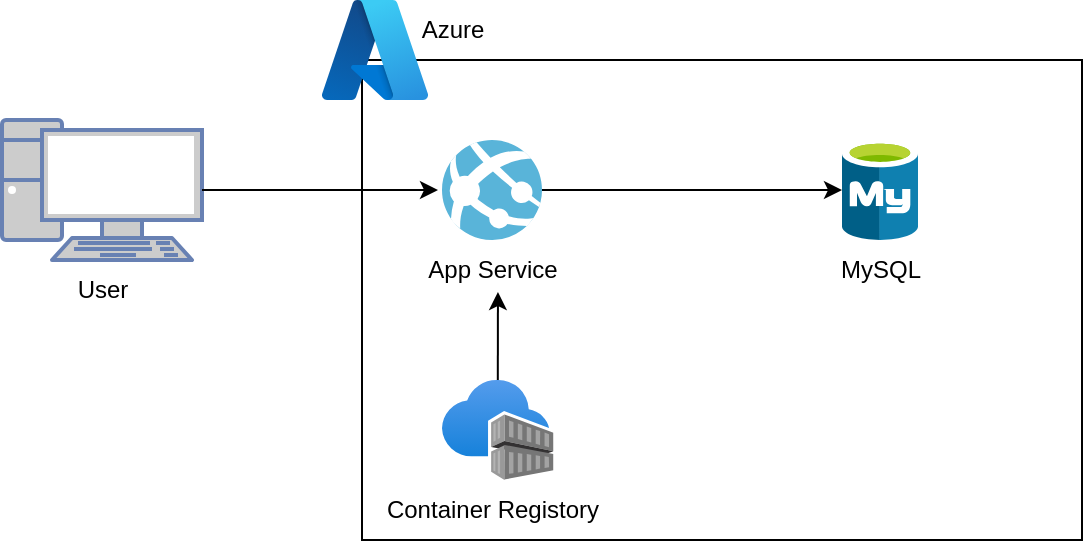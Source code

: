 <mxfile>
    <diagram id="6QpDGAZHRsRllLagFbjN" name="Page-1">
        <mxGraphModel dx="788" dy="541" grid="1" gridSize="10" guides="1" tooltips="1" connect="1" arrows="1" fold="1" page="1" pageScale="1" pageWidth="1654" pageHeight="1169" background="light-dark(#FFFFFF,#FFFFFF)" math="0" shadow="0">
            <root>
                <mxCell id="0"/>
                <mxCell id="1" parent="0"/>
                <mxCell id="8" value="" style="rounded=0;whiteSpace=wrap;html=1;fillColor=light-dark(#FFFFFF,transparent);strokeColor=light-dark(#000000,#000000);" vertex="1" parent="1">
                    <mxGeometry x="400" y="120" width="360" height="240" as="geometry"/>
                </mxCell>
                <mxCell id="3" value="" style="image;sketch=0;aspect=fixed;html=1;points=[];align=center;fontSize=12;image=img/lib/mscae/Azure_Database_for_MySQL_servers.svg;" vertex="1" parent="1">
                    <mxGeometry x="640" y="160" width="38" height="50" as="geometry"/>
                </mxCell>
                <mxCell id="4" value="" style="image;aspect=fixed;html=1;points=[];align=center;fontSize=12;image=img/lib/azure2/other/Azure_A.svg;" vertex="1" parent="1">
                    <mxGeometry x="380" y="90" width="53.03" height="50" as="geometry"/>
                </mxCell>
                <mxCell id="10" style="edgeStyle=none;html=1;strokeColor=light-dark(#000000,#000000);" edge="1" parent="1" source="5" target="3">
                    <mxGeometry relative="1" as="geometry"/>
                </mxCell>
                <mxCell id="5" value="" style="image;sketch=0;aspect=fixed;html=1;points=[];align=center;fontSize=12;image=img/lib/mscae/App_Services.svg;" vertex="1" parent="1">
                    <mxGeometry x="440" y="160" width="50" height="50" as="geometry"/>
                </mxCell>
                <mxCell id="6" value="" style="image;aspect=fixed;html=1;points=[];align=center;fontSize=12;image=img/lib/azure2/containers/Container_Registries.svg;" vertex="1" parent="1">
                    <mxGeometry x="440" y="280" width="55.74" height="50" as="geometry"/>
                </mxCell>
                <mxCell id="7" value="" style="fontColor=#0066CC;verticalAlign=top;verticalLabelPosition=bottom;labelPosition=center;align=center;html=1;outlineConnect=0;fillColor=#CCCCCC;strokeColor=#6881B3;gradientColor=none;gradientDirection=north;strokeWidth=2;shape=mxgraph.networks.pc;" vertex="1" parent="1">
                    <mxGeometry x="220" y="150" width="100" height="70" as="geometry"/>
                </mxCell>
                <mxCell id="9" style="edgeStyle=none;html=1;entryX=-0.04;entryY=0.5;entryDx=0;entryDy=0;entryPerimeter=0;strokeColor=light-dark(#000000,#000000);" edge="1" parent="1" source="7" target="5">
                    <mxGeometry relative="1" as="geometry"/>
                </mxCell>
                <mxCell id="11" value="&lt;font style=&quot;color: light-dark(rgb(0, 0, 0), rgb(0, 0, 0));&quot;&gt;App Service&lt;/font&gt;" style="text;html=1;align=center;verticalAlign=middle;resizable=0;points=[];autosize=1;strokeColor=none;fillColor=none;" vertex="1" parent="1">
                    <mxGeometry x="420" y="210" width="90" height="30" as="geometry"/>
                </mxCell>
                <mxCell id="12" value="&lt;font style=&quot;color: light-dark(rgb(0, 0, 0), rgb(0, 0, 0));&quot;&gt;User&lt;/font&gt;" style="text;html=1;align=center;verticalAlign=middle;resizable=0;points=[];autosize=1;strokeColor=none;fillColor=none;" vertex="1" parent="1">
                    <mxGeometry x="245" y="220" width="50" height="30" as="geometry"/>
                </mxCell>
                <mxCell id="13" value="&lt;font style=&quot;color: light-dark(rgb(0, 0, 0), rgb(0, 0, 0));&quot;&gt;MySQL&lt;/font&gt;" style="text;html=1;align=center;verticalAlign=middle;resizable=0;points=[];autosize=1;strokeColor=none;fillColor=none;" vertex="1" parent="1">
                    <mxGeometry x="629" y="210" width="60" height="30" as="geometry"/>
                </mxCell>
                <mxCell id="14" value="&lt;font style=&quot;color: light-dark(rgb(0, 0, 0), rgb(0, 0, 0));&quot;&gt;Container Registory&lt;/font&gt;" style="text;html=1;align=center;verticalAlign=middle;resizable=0;points=[];autosize=1;strokeColor=none;fillColor=none;" vertex="1" parent="1">
                    <mxGeometry x="400" y="330" width="130" height="30" as="geometry"/>
                </mxCell>
                <mxCell id="15" style="edgeStyle=none;html=1;entryX=0.533;entryY=0.867;entryDx=0;entryDy=0;entryPerimeter=0;strokeColor=light-dark(#000000,#0A0000);" edge="1" parent="1" source="6" target="11">
                    <mxGeometry relative="1" as="geometry"/>
                </mxCell>
                <mxCell id="16" value="&lt;font style=&quot;color: light-dark(rgb(0, 0, 0), rgb(0, 0, 0));&quot;&gt;Azure&lt;/font&gt;" style="text;html=1;align=center;verticalAlign=middle;resizable=0;points=[];autosize=1;strokeColor=none;fillColor=none;" vertex="1" parent="1">
                    <mxGeometry x="420" y="90" width="50" height="30" as="geometry"/>
                </mxCell>
            </root>
        </mxGraphModel>
    </diagram>
</mxfile>
